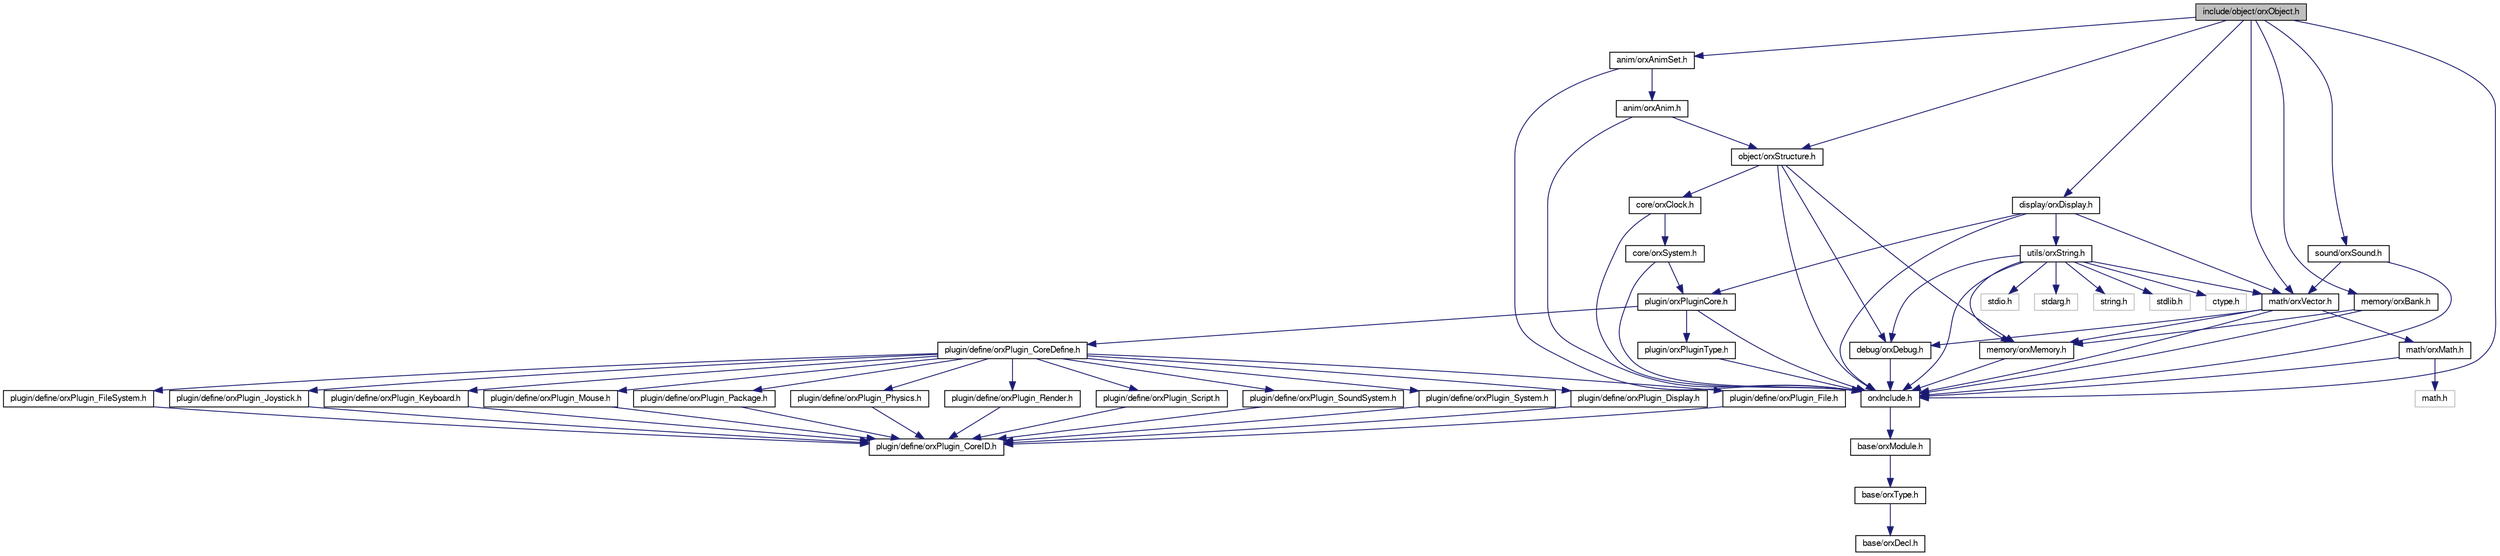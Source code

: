 digraph G
{
  bgcolor="transparent";
  edge [fontname="FreeSans",fontsize=10,labelfontname="FreeSans",labelfontsize=10];
  node [fontname="FreeSans",fontsize=10,shape=record];
  Node1 [label="include/object/orxObject.h",height=0.2,width=0.4,color="black", fillcolor="grey75", style="filled" fontcolor="black"];
  Node1 -> Node2 [color="midnightblue",fontsize=10,style="solid",fontname="FreeSans"];
  Node2 [label="orxInclude.h",height=0.2,width=0.4,color="black",URL="$orx_include_8h.html"];
  Node2 -> Node3 [color="midnightblue",fontsize=10,style="solid",fontname="FreeSans"];
  Node3 [label="base/orxModule.h",height=0.2,width=0.4,color="black",URL="$orx_module_8h.html"];
  Node3 -> Node4 [color="midnightblue",fontsize=10,style="solid",fontname="FreeSans"];
  Node4 [label="base/orxType.h",height=0.2,width=0.4,color="black",URL="$orx_type_8h.html"];
  Node4 -> Node5 [color="midnightblue",fontsize=10,style="solid",fontname="FreeSans"];
  Node5 [label="base/orxDecl.h",height=0.2,width=0.4,color="black",URL="$orx_decl_8h.html"];
  Node1 -> Node6 [color="midnightblue",fontsize=10,style="solid",fontname="FreeSans"];
  Node6 [label="object/orxStructure.h",height=0.2,width=0.4,color="black",URL="$orx_structure_8h.html"];
  Node6 -> Node2 [color="midnightblue",fontsize=10,style="solid",fontname="FreeSans"];
  Node6 -> Node7 [color="midnightblue",fontsize=10,style="solid",fontname="FreeSans"];
  Node7 [label="core/orxClock.h",height=0.2,width=0.4,color="black",URL="$orx_clock_8h.html"];
  Node7 -> Node2 [color="midnightblue",fontsize=10,style="solid",fontname="FreeSans"];
  Node7 -> Node8 [color="midnightblue",fontsize=10,style="solid",fontname="FreeSans"];
  Node8 [label="core/orxSystem.h",height=0.2,width=0.4,color="black",URL="$orx_system_8h.html"];
  Node8 -> Node2 [color="midnightblue",fontsize=10,style="solid",fontname="FreeSans"];
  Node8 -> Node9 [color="midnightblue",fontsize=10,style="solid",fontname="FreeSans"];
  Node9 [label="plugin/orxPluginCore.h",height=0.2,width=0.4,color="black",URL="$orx_plugin_core_8h.html"];
  Node9 -> Node2 [color="midnightblue",fontsize=10,style="solid",fontname="FreeSans"];
  Node9 -> Node10 [color="midnightblue",fontsize=10,style="solid",fontname="FreeSans"];
  Node10 [label="plugin/orxPluginType.h",height=0.2,width=0.4,color="black",URL="$orx_plugin_type_8h.html"];
  Node10 -> Node2 [color="midnightblue",fontsize=10,style="solid",fontname="FreeSans"];
  Node9 -> Node11 [color="midnightblue",fontsize=10,style="solid",fontname="FreeSans"];
  Node11 [label="plugin/define/orxPlugin_CoreDefine.h",height=0.2,width=0.4,color="black",URL="$orx_plugin___core_define_8h.html"];
  Node11 -> Node12 [color="midnightblue",fontsize=10,style="solid",fontname="FreeSans"];
  Node12 [label="plugin/define/orxPlugin_Display.h",height=0.2,width=0.4,color="black",URL="$orx_plugin___display_8h.html"];
  Node12 -> Node13 [color="midnightblue",fontsize=10,style="solid",fontname="FreeSans"];
  Node13 [label="plugin/define/orxPlugin_CoreID.h",height=0.2,width=0.4,color="black",URL="$orx_plugin___core_i_d_8h.html"];
  Node11 -> Node14 [color="midnightblue",fontsize=10,style="solid",fontname="FreeSans"];
  Node14 [label="plugin/define/orxPlugin_File.h",height=0.2,width=0.4,color="black",URL="$orx_plugin___file_8h.html"];
  Node14 -> Node13 [color="midnightblue",fontsize=10,style="solid",fontname="FreeSans"];
  Node11 -> Node15 [color="midnightblue",fontsize=10,style="solid",fontname="FreeSans"];
  Node15 [label="plugin/define/orxPlugin_FileSystem.h",height=0.2,width=0.4,color="black",URL="$orx_plugin___file_system_8h.html"];
  Node15 -> Node13 [color="midnightblue",fontsize=10,style="solid",fontname="FreeSans"];
  Node11 -> Node16 [color="midnightblue",fontsize=10,style="solid",fontname="FreeSans"];
  Node16 [label="plugin/define/orxPlugin_Joystick.h",height=0.2,width=0.4,color="black",URL="$orx_plugin___joystick_8h.html"];
  Node16 -> Node13 [color="midnightblue",fontsize=10,style="solid",fontname="FreeSans"];
  Node11 -> Node17 [color="midnightblue",fontsize=10,style="solid",fontname="FreeSans"];
  Node17 [label="plugin/define/orxPlugin_Keyboard.h",height=0.2,width=0.4,color="black",URL="$orx_plugin___keyboard_8h.html"];
  Node17 -> Node13 [color="midnightblue",fontsize=10,style="solid",fontname="FreeSans"];
  Node11 -> Node18 [color="midnightblue",fontsize=10,style="solid",fontname="FreeSans"];
  Node18 [label="plugin/define/orxPlugin_Mouse.h",height=0.2,width=0.4,color="black",URL="$orx_plugin___mouse_8h.html"];
  Node18 -> Node13 [color="midnightblue",fontsize=10,style="solid",fontname="FreeSans"];
  Node11 -> Node19 [color="midnightblue",fontsize=10,style="solid",fontname="FreeSans"];
  Node19 [label="plugin/define/orxPlugin_Package.h",height=0.2,width=0.4,color="black",URL="$orx_plugin___package_8h.html"];
  Node19 -> Node13 [color="midnightblue",fontsize=10,style="solid",fontname="FreeSans"];
  Node11 -> Node20 [color="midnightblue",fontsize=10,style="solid",fontname="FreeSans"];
  Node20 [label="plugin/define/orxPlugin_Physics.h",height=0.2,width=0.4,color="black",URL="$orx_plugin___physics_8h.html"];
  Node20 -> Node13 [color="midnightblue",fontsize=10,style="solid",fontname="FreeSans"];
  Node11 -> Node21 [color="midnightblue",fontsize=10,style="solid",fontname="FreeSans"];
  Node21 [label="plugin/define/orxPlugin_Render.h",height=0.2,width=0.4,color="black",URL="$orx_plugin___render_8h.html"];
  Node21 -> Node13 [color="midnightblue",fontsize=10,style="solid",fontname="FreeSans"];
  Node11 -> Node22 [color="midnightblue",fontsize=10,style="solid",fontname="FreeSans"];
  Node22 [label="plugin/define/orxPlugin_Script.h",height=0.2,width=0.4,color="black",URL="$orx_plugin___script_8h.html"];
  Node22 -> Node13 [color="midnightblue",fontsize=10,style="solid",fontname="FreeSans"];
  Node11 -> Node23 [color="midnightblue",fontsize=10,style="solid",fontname="FreeSans"];
  Node23 [label="plugin/define/orxPlugin_SoundSystem.h",height=0.2,width=0.4,color="black",URL="$orx_plugin___sound_system_8h.html"];
  Node23 -> Node13 [color="midnightblue",fontsize=10,style="solid",fontname="FreeSans"];
  Node11 -> Node24 [color="midnightblue",fontsize=10,style="solid",fontname="FreeSans"];
  Node24 [label="plugin/define/orxPlugin_System.h",height=0.2,width=0.4,color="black",URL="$orx_plugin___system_8h.html"];
  Node24 -> Node13 [color="midnightblue",fontsize=10,style="solid",fontname="FreeSans"];
  Node6 -> Node25 [color="midnightblue",fontsize=10,style="solid",fontname="FreeSans"];
  Node25 [label="debug/orxDebug.h",height=0.2,width=0.4,color="black",URL="$orx_debug_8h.html"];
  Node25 -> Node2 [color="midnightblue",fontsize=10,style="solid",fontname="FreeSans"];
  Node6 -> Node26 [color="midnightblue",fontsize=10,style="solid",fontname="FreeSans"];
  Node26 [label="memory/orxMemory.h",height=0.2,width=0.4,color="black",URL="$orx_memory_8h.html"];
  Node26 -> Node2 [color="midnightblue",fontsize=10,style="solid",fontname="FreeSans"];
  Node1 -> Node27 [color="midnightblue",fontsize=10,style="solid",fontname="FreeSans"];
  Node27 [label="memory/orxBank.h",height=0.2,width=0.4,color="black",URL="$orx_bank_8h.html"];
  Node27 -> Node2 [color="midnightblue",fontsize=10,style="solid",fontname="FreeSans"];
  Node27 -> Node26 [color="midnightblue",fontsize=10,style="solid",fontname="FreeSans"];
  Node1 -> Node28 [color="midnightblue",fontsize=10,style="solid",fontname="FreeSans"];
  Node28 [label="anim/orxAnimSet.h",height=0.2,width=0.4,color="black",URL="$orx_anim_set_8h.html"];
  Node28 -> Node2 [color="midnightblue",fontsize=10,style="solid",fontname="FreeSans"];
  Node28 -> Node29 [color="midnightblue",fontsize=10,style="solid",fontname="FreeSans"];
  Node29 [label="anim/orxAnim.h",height=0.2,width=0.4,color="black",URL="$orx_anim_8h.html"];
  Node29 -> Node2 [color="midnightblue",fontsize=10,style="solid",fontname="FreeSans"];
  Node29 -> Node6 [color="midnightblue",fontsize=10,style="solid",fontname="FreeSans"];
  Node1 -> Node30 [color="midnightblue",fontsize=10,style="solid",fontname="FreeSans"];
  Node30 [label="display/orxDisplay.h",height=0.2,width=0.4,color="black",URL="$orx_display_8h.html"];
  Node30 -> Node2 [color="midnightblue",fontsize=10,style="solid",fontname="FreeSans"];
  Node30 -> Node9 [color="midnightblue",fontsize=10,style="solid",fontname="FreeSans"];
  Node30 -> Node31 [color="midnightblue",fontsize=10,style="solid",fontname="FreeSans"];
  Node31 [label="math/orxVector.h",height=0.2,width=0.4,color="black",URL="$orx_vector_8h.html"];
  Node31 -> Node2 [color="midnightblue",fontsize=10,style="solid",fontname="FreeSans"];
  Node31 -> Node25 [color="midnightblue",fontsize=10,style="solid",fontname="FreeSans"];
  Node31 -> Node26 [color="midnightblue",fontsize=10,style="solid",fontname="FreeSans"];
  Node31 -> Node32 [color="midnightblue",fontsize=10,style="solid",fontname="FreeSans"];
  Node32 [label="math/orxMath.h",height=0.2,width=0.4,color="black",URL="$orx_math_8h.html"];
  Node32 -> Node2 [color="midnightblue",fontsize=10,style="solid",fontname="FreeSans"];
  Node32 -> Node33 [color="midnightblue",fontsize=10,style="solid",fontname="FreeSans"];
  Node33 [label="math.h",height=0.2,width=0.4,color="grey75"];
  Node30 -> Node34 [color="midnightblue",fontsize=10,style="solid",fontname="FreeSans"];
  Node34 [label="utils/orxString.h",height=0.2,width=0.4,color="black",URL="$orx_string_8h.html"];
  Node34 -> Node2 [color="midnightblue",fontsize=10,style="solid",fontname="FreeSans"];
  Node34 -> Node26 [color="midnightblue",fontsize=10,style="solid",fontname="FreeSans"];
  Node34 -> Node31 [color="midnightblue",fontsize=10,style="solid",fontname="FreeSans"];
  Node34 -> Node35 [color="midnightblue",fontsize=10,style="solid",fontname="FreeSans"];
  Node35 [label="stdio.h",height=0.2,width=0.4,color="grey75"];
  Node34 -> Node36 [color="midnightblue",fontsize=10,style="solid",fontname="FreeSans"];
  Node36 [label="stdarg.h",height=0.2,width=0.4,color="grey75"];
  Node34 -> Node37 [color="midnightblue",fontsize=10,style="solid",fontname="FreeSans"];
  Node37 [label="string.h",height=0.2,width=0.4,color="grey75"];
  Node34 -> Node38 [color="midnightblue",fontsize=10,style="solid",fontname="FreeSans"];
  Node38 [label="stdlib.h",height=0.2,width=0.4,color="grey75"];
  Node34 -> Node39 [color="midnightblue",fontsize=10,style="solid",fontname="FreeSans"];
  Node39 [label="ctype.h",height=0.2,width=0.4,color="grey75"];
  Node34 -> Node25 [color="midnightblue",fontsize=10,style="solid",fontname="FreeSans"];
  Node1 -> Node31 [color="midnightblue",fontsize=10,style="solid",fontname="FreeSans"];
  Node1 -> Node40 [color="midnightblue",fontsize=10,style="solid",fontname="FreeSans"];
  Node40 [label="sound/orxSound.h",height=0.2,width=0.4,color="black",URL="$orx_sound_8h.html"];
  Node40 -> Node2 [color="midnightblue",fontsize=10,style="solid",fontname="FreeSans"];
  Node40 -> Node31 [color="midnightblue",fontsize=10,style="solid",fontname="FreeSans"];
}
